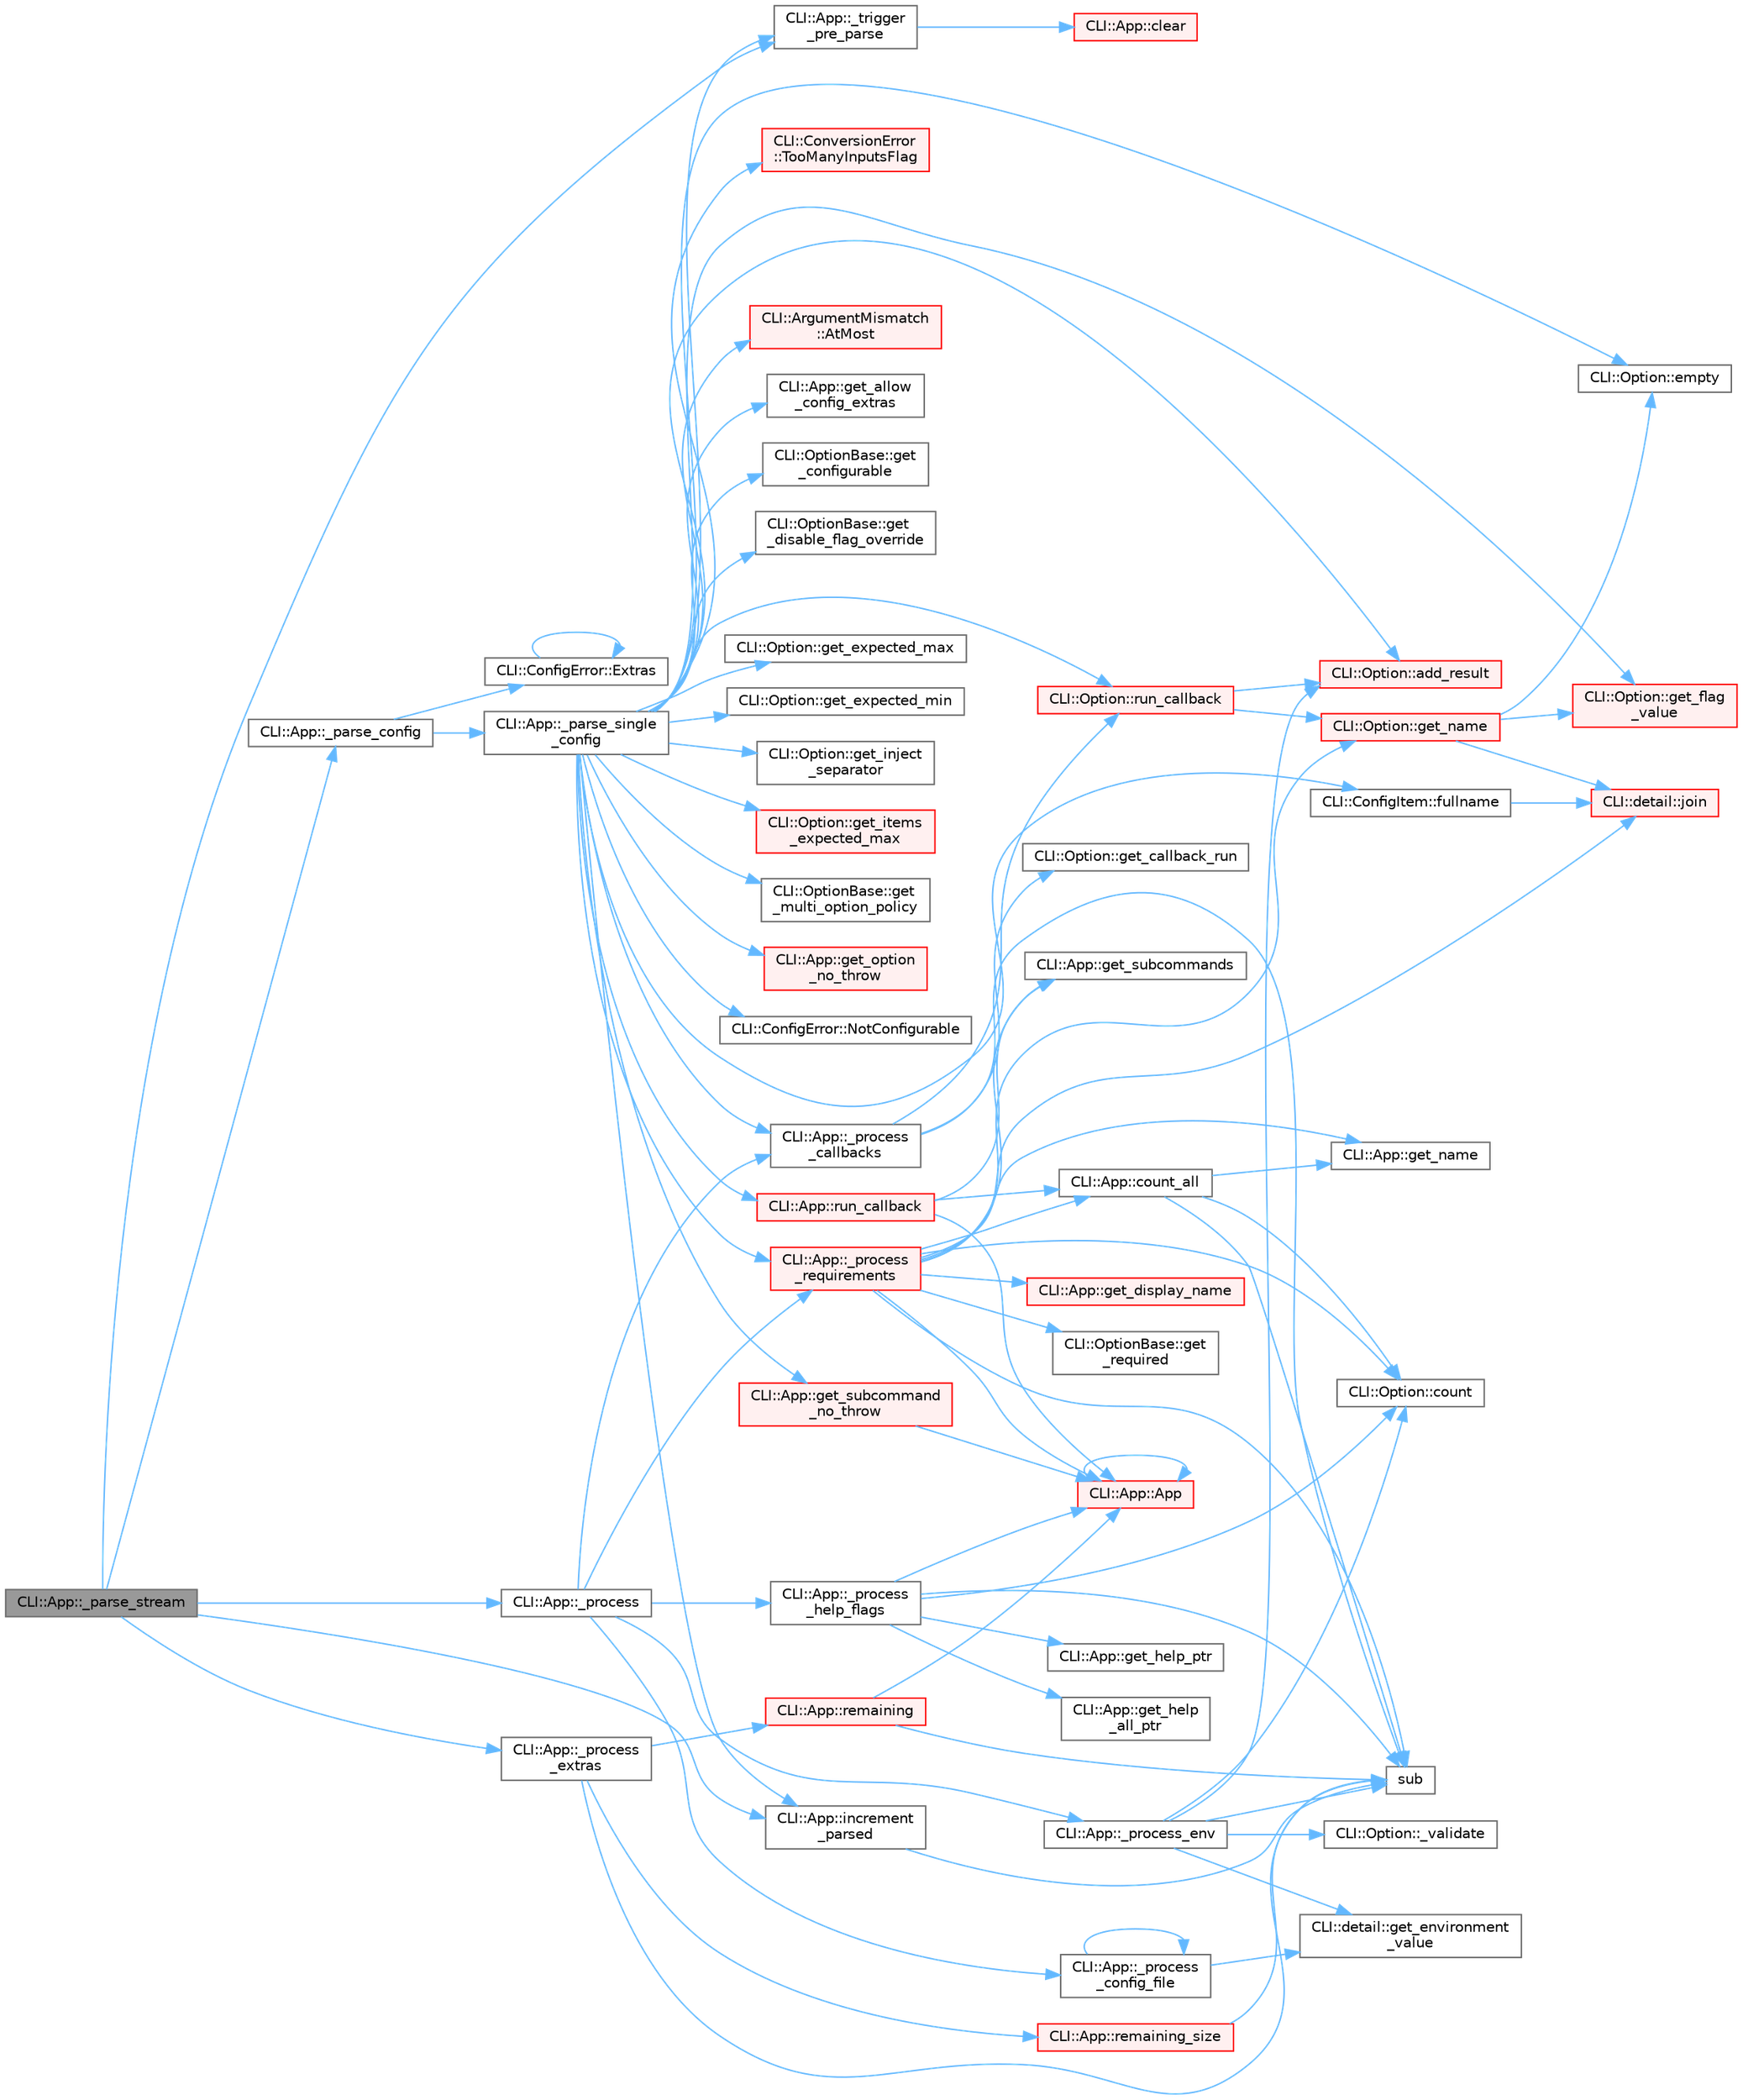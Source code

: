 digraph "CLI::App::_parse_stream"
{
 // LATEX_PDF_SIZE
  bgcolor="transparent";
  edge [fontname=Helvetica,fontsize=10,labelfontname=Helvetica,labelfontsize=10];
  node [fontname=Helvetica,fontsize=10,shape=box,height=0.2,width=0.4];
  rankdir="LR";
  Node1 [id="Node000001",label="CLI::App::_parse_stream",height=0.2,width=0.4,color="gray40", fillcolor="grey60", style="filled", fontcolor="black",tooltip="Internal function to parse a stream"];
  Node1 -> Node2 [id="edge1_Node000001_Node000002",color="steelblue1",style="solid",tooltip=" "];
  Node2 [id="Node000002",label="CLI::App::_parse_config",height=0.2,width=0.4,color="grey40", fillcolor="white", style="filled",URL="$class_c_l_i_1_1_app.html#aa3f96d744e16d91cf8a0184c77b04cea",tooltip=" "];
  Node2 -> Node3 [id="edge2_Node000002_Node000003",color="steelblue1",style="solid",tooltip=" "];
  Node3 [id="Node000003",label="CLI::App::_parse_single\l_config",height=0.2,width=0.4,color="grey40", fillcolor="white", style="filled",URL="$class_c_l_i_1_1_app.html#ae074832393118ecb597099b13794343d",tooltip="Fill in a single config option"];
  Node3 -> Node4 [id="edge3_Node000003_Node000004",color="steelblue1",style="solid",tooltip=" "];
  Node4 [id="Node000004",label="CLI::App::_process\l_callbacks",height=0.2,width=0.4,color="grey40", fillcolor="white", style="filled",URL="$class_c_l_i_1_1_app.html#ac6516089c28007d8502bb48067a60c85",tooltip="Process callbacks. Runs on all subcommands."];
  Node4 -> Node5 [id="edge4_Node000004_Node000005",color="steelblue1",style="solid",tooltip=" "];
  Node5 [id="Node000005",label="CLI::Option::get_callback_run",height=0.2,width=0.4,color="grey40", fillcolor="white", style="filled",URL="$class_c_l_i_1_1_option.html#a4c0023b0ba34fb5f230a8f09f035bd41",tooltip="See if the callback has been run already"];
  Node4 -> Node6 [id="edge5_Node000004_Node000006",color="steelblue1",style="solid",tooltip=" "];
  Node6 [id="Node000006",label="CLI::Option::run_callback",height=0.2,width=0.4,color="red", fillcolor="#FFF0F0", style="filled",URL="$class_c_l_i_1_1_option.html#a3f124f1827ca11033d591b5673fc2ac2",tooltip="Process the callback"];
  Node6 -> Node38 [id="edge6_Node000006_Node000038",color="steelblue1",style="solid",tooltip=" "];
  Node38 [id="Node000038",label="CLI::Option::add_result",height=0.2,width=0.4,color="red", fillcolor="#FFF0F0", style="filled",URL="$class_c_l_i_1_1_option.html#ae2f3035c86ed75260c3871a653f5e013",tooltip="Puts a result at the end"];
  Node6 -> Node17 [id="edge7_Node000006_Node000017",color="steelblue1",style="solid",tooltip=" "];
  Node17 [id="Node000017",label="CLI::Option::get_name",height=0.2,width=0.4,color="red", fillcolor="#FFF0F0", style="filled",URL="$class_c_l_i_1_1_option.html#a47e135d5198fd9df5b481091d2538b60",tooltip="Gets a comma separated list of names. Will include / prefer the positional name if positional is true..."];
  Node17 -> Node26 [id="edge8_Node000017_Node000026",color="steelblue1",style="solid",tooltip=" "];
  Node26 [id="Node000026",label="CLI::Option::empty",height=0.2,width=0.4,color="grey40", fillcolor="white", style="filled",URL="$class_c_l_i_1_1_option.html#ab9d324306095b7af93bc09812f5b4dec",tooltip="True if the option was not passed"];
  Node17 -> Node27 [id="edge9_Node000017_Node000027",color="steelblue1",style="solid",tooltip=" "];
  Node27 [id="Node000027",label="CLI::Option::get_flag\l_value",height=0.2,width=0.4,color="red", fillcolor="#FFF0F0", style="filled",URL="$class_c_l_i_1_1_option.html#aa006173c1a09b0ed01bff4b305b042ca",tooltip=" "];
  Node17 -> Node33 [id="edge10_Node000017_Node000033",color="steelblue1",style="solid",tooltip=" "];
  Node33 [id="Node000033",label="CLI::detail::join",height=0.2,width=0.4,color="red", fillcolor="#FFF0F0", style="filled",URL="$namespace_c_l_i_1_1detail.html#ab351f13ec104e2cba19ec6baf4a552f6",tooltip="Simple function to join a string"];
  Node4 -> Node95 [id="edge11_Node000004_Node000095",color="steelblue1",style="solid",tooltip=" "];
  Node95 [id="Node000095",label="sub",height=0.2,width=0.4,color="grey40", fillcolor="white", style="filled",URL="$svd__common_8h.html#abbcc1b1ba3de417b2c556b7a2f6d54f6",tooltip=" "];
  Node3 -> Node96 [id="edge12_Node000003_Node000096",color="steelblue1",style="solid",tooltip=" "];
  Node96 [id="Node000096",label="CLI::App::_process\l_requirements",height=0.2,width=0.4,color="red", fillcolor="#FFF0F0", style="filled",URL="$class_c_l_i_1_1_app.html#a3840d250a48a79d944900932f697a026",tooltip="Verify required options and cross requirements. Subcommands too (only if selected)."];
  Node96 -> Node97 [id="edge13_Node000096_Node000097",color="steelblue1",style="solid",tooltip=" "];
  Node97 [id="Node000097",label="CLI::App::App",height=0.2,width=0.4,color="red", fillcolor="#FFF0F0", style="filled",URL="$class_c_l_i_1_1_app.html#a8f5ebc36dcdff351cce50e3d3b89974f",tooltip="Special private constructor for subcommand"];
  Node97 -> Node97 [id="edge14_Node000097_Node000097",color="steelblue1",style="solid",tooltip=" "];
  Node96 -> Node117 [id="edge15_Node000096_Node000117",color="steelblue1",style="solid",tooltip=" "];
  Node117 [id="Node000117",label="CLI::Option::count",height=0.2,width=0.4,color="grey40", fillcolor="white", style="filled",URL="$class_c_l_i_1_1_option.html#a80fde04b01db5b894001fb9c0c86be88",tooltip="Count the total number of times an option was passed"];
  Node96 -> Node118 [id="edge16_Node000096_Node000118",color="steelblue1",style="solid",tooltip=" "];
  Node118 [id="Node000118",label="CLI::App::count_all",height=0.2,width=0.4,color="grey40", fillcolor="white", style="filled",URL="$class_c_l_i_1_1_app.html#a3bb4dd36c5381cd168ab76ee8551c92e",tooltip=" "];
  Node118 -> Node117 [id="edge17_Node000118_Node000117",color="steelblue1",style="solid",tooltip=" "];
  Node118 -> Node119 [id="edge18_Node000118_Node000119",color="steelblue1",style="solid",tooltip=" "];
  Node119 [id="Node000119",label="CLI::App::get_name",height=0.2,width=0.4,color="grey40", fillcolor="white", style="filled",URL="$class_c_l_i_1_1_app.html#af49a4f4b6c019a65a10b3c1bd830a1f8",tooltip="Get the name of the current app"];
  Node118 -> Node95 [id="edge19_Node000118_Node000095",color="steelblue1",style="solid",tooltip=" "];
  Node96 -> Node120 [id="edge20_Node000096_Node000120",color="steelblue1",style="solid",tooltip=" "];
  Node120 [id="Node000120",label="CLI::App::get_display_name",height=0.2,width=0.4,color="red", fillcolor="#FFF0F0", style="filled",URL="$class_c_l_i_1_1_app.html#a736e63f491740246feb71216802ed4df",tooltip="Get a display name for an app"];
  Node96 -> Node119 [id="edge21_Node000096_Node000119",color="steelblue1",style="solid",tooltip=" "];
  Node96 -> Node17 [id="edge22_Node000096_Node000017",color="steelblue1",style="solid",tooltip=" "];
  Node96 -> Node122 [id="edge23_Node000096_Node000122",color="steelblue1",style="solid",tooltip=" "];
  Node122 [id="Node000122",label="CLI::OptionBase::get\l_required",height=0.2,width=0.4,color="grey40", fillcolor="white", style="filled",URL="$class_c_l_i_1_1_option_base.html#a4a2814630a3bb90e590787ce42d328c0",tooltip="True if this is a required option"];
  Node96 -> Node123 [id="edge24_Node000096_Node000123",color="steelblue1",style="solid",tooltip=" "];
  Node123 [id="Node000123",label="CLI::App::get_subcommands",height=0.2,width=0.4,color="grey40", fillcolor="white", style="filled",URL="$class_c_l_i_1_1_app.html#acf060646654eaf47a4cf608f5e4d03b1",tooltip=" "];
  Node96 -> Node33 [id="edge25_Node000096_Node000033",color="steelblue1",style="solid",tooltip=" "];
  Node96 -> Node95 [id="edge26_Node000096_Node000095",color="steelblue1",style="solid",tooltip=" "];
  Node3 -> Node127 [id="edge27_Node000003_Node000127",color="steelblue1",style="solid",tooltip=" "];
  Node127 [id="Node000127",label="CLI::App::_trigger\l_pre_parse",height=0.2,width=0.4,color="grey40", fillcolor="white", style="filled",URL="$class_c_l_i_1_1_app.html#a57077112a33519d62d231789443f2651",tooltip="Trigger the pre_parse callback if needed"];
  Node127 -> Node128 [id="edge28_Node000127_Node000128",color="steelblue1",style="solid",tooltip=" "];
  Node128 [id="Node000128",label="CLI::App::clear",height=0.2,width=0.4,color="red", fillcolor="#FFF0F0", style="filled",URL="$class_c_l_i_1_1_app.html#a7bb470114825ed4b4cdc1421e967f02d",tooltip="Reset the parsed data"];
  Node3 -> Node38 [id="edge29_Node000003_Node000038",color="steelblue1",style="solid",tooltip=" "];
  Node3 -> Node12 [id="edge30_Node000003_Node000012",color="steelblue1",style="solid",tooltip=" "];
  Node12 [id="Node000012",label="CLI::ArgumentMismatch\l::AtMost",height=0.2,width=0.4,color="red", fillcolor="#FFF0F0", style="filled",URL="$class_c_l_i_1_1_argument_mismatch.html#ae13fac165ff6b4fdc588d364dbaa85bf",tooltip=" "];
  Node3 -> Node26 [id="edge31_Node000003_Node000026",color="steelblue1",style="solid",tooltip=" "];
  Node3 -> Node130 [id="edge32_Node000003_Node000130",color="steelblue1",style="solid",tooltip=" "];
  Node130 [id="Node000130",label="CLI::ConfigItem::fullname",height=0.2,width=0.4,color="grey40", fillcolor="white", style="filled",URL="$struct_c_l_i_1_1_config_item.html#ac829bf741affddf7e7a292d8f9cc4dab",tooltip="The list of parents and name joined by \".\""];
  Node130 -> Node33 [id="edge33_Node000130_Node000033",color="steelblue1",style="solid",tooltip=" "];
  Node3 -> Node131 [id="edge34_Node000003_Node000131",color="steelblue1",style="solid",tooltip=" "];
  Node131 [id="Node000131",label="CLI::App::get_allow\l_config_extras",height=0.2,width=0.4,color="grey40", fillcolor="white", style="filled",URL="$class_c_l_i_1_1_app.html#ad07e5cd44e37fa6adc36bde110ab963a",tooltip="Get the status of allow extras"];
  Node3 -> Node132 [id="edge35_Node000003_Node000132",color="steelblue1",style="solid",tooltip=" "];
  Node132 [id="Node000132",label="CLI::OptionBase::get\l_configurable",height=0.2,width=0.4,color="grey40", fillcolor="white", style="filled",URL="$class_c_l_i_1_1_option_base.html#a794bf202a485c85be3337a1989b210f5",tooltip="The status of configurable"];
  Node3 -> Node133 [id="edge36_Node000003_Node000133",color="steelblue1",style="solid",tooltip=" "];
  Node133 [id="Node000133",label="CLI::OptionBase::get\l_disable_flag_override",height=0.2,width=0.4,color="grey40", fillcolor="white", style="filled",URL="$class_c_l_i_1_1_option_base.html#ae86ec9b363f987e6ee429c758964e314",tooltip="The status of configurable"];
  Node3 -> Node40 [id="edge37_Node000003_Node000040",color="steelblue1",style="solid",tooltip=" "];
  Node40 [id="Node000040",label="CLI::Option::get_expected_max",height=0.2,width=0.4,color="grey40", fillcolor="white", style="filled",URL="$class_c_l_i_1_1_option.html#abc2f07af59e6a602ea6295486360f349",tooltip="The max number of times the option expects to be included"];
  Node3 -> Node134 [id="edge38_Node000003_Node000134",color="steelblue1",style="solid",tooltip=" "];
  Node134 [id="Node000134",label="CLI::Option::get_expected_min",height=0.2,width=0.4,color="grey40", fillcolor="white", style="filled",URL="$class_c_l_i_1_1_option.html#aba45c2317a24bbecd46778a0ed8a1951",tooltip="The number of times the option expects to be included"];
  Node3 -> Node27 [id="edge39_Node000003_Node000027",color="steelblue1",style="solid",tooltip=" "];
  Node3 -> Node135 [id="edge40_Node000003_Node000135",color="steelblue1",style="solid",tooltip=" "];
  Node135 [id="Node000135",label="CLI::Option::get_inject\l_separator",height=0.2,width=0.4,color="grey40", fillcolor="white", style="filled",URL="$class_c_l_i_1_1_option.html#a88a9148534376eb78670c21c4fa71784",tooltip="Return the inject_separator flag"];
  Node3 -> Node13 [id="edge41_Node000003_Node000013",color="steelblue1",style="solid",tooltip=" "];
  Node13 [id="Node000013",label="CLI::Option::get_items\l_expected_max",height=0.2,width=0.4,color="red", fillcolor="#FFF0F0", style="filled",URL="$class_c_l_i_1_1_option.html#a7bdc3555509b93cbd8d5b9b2ccb3b016",tooltip="Get the maximum number of items expected to be returned and used for the callback"];
  Node3 -> Node136 [id="edge42_Node000003_Node000136",color="steelblue1",style="solid",tooltip=" "];
  Node136 [id="Node000136",label="CLI::OptionBase::get\l_multi_option_policy",height=0.2,width=0.4,color="grey40", fillcolor="white", style="filled",URL="$class_c_l_i_1_1_option_base.html#a7005856406c1e8ca05ad3aa7f9226cda",tooltip="The status of the multi option policy"];
  Node3 -> Node102 [id="edge43_Node000003_Node000102",color="steelblue1",style="solid",tooltip=" "];
  Node102 [id="Node000102",label="CLI::App::get_option\l_no_throw",height=0.2,width=0.4,color="red", fillcolor="#FFF0F0", style="filled",URL="$class_c_l_i_1_1_app.html#a029d50d6fdfde25e7f3e94ef2e525ccc",tooltip="Get an option by name (noexcept non-const version)"];
  Node3 -> Node137 [id="edge44_Node000003_Node000137",color="steelblue1",style="solid",tooltip=" "];
  Node137 [id="Node000137",label="CLI::App::get_subcommand\l_no_throw",height=0.2,width=0.4,color="red", fillcolor="#FFF0F0", style="filled",URL="$class_c_l_i_1_1_app.html#a82646dab94512252952125c694568f97",tooltip=" "];
  Node137 -> Node97 [id="edge45_Node000137_Node000097",color="steelblue1",style="solid",tooltip=" "];
  Node3 -> Node139 [id="edge46_Node000003_Node000139",color="steelblue1",style="solid",tooltip=" "];
  Node139 [id="Node000139",label="CLI::App::increment\l_parsed",height=0.2,width=0.4,color="grey40", fillcolor="white", style="filled",URL="$class_c_l_i_1_1_app.html#a4fc023a136ef5d295fc551748422a364",tooltip="Internal function to recursively increment the parsed counter on the current app as well unnamed subc..."];
  Node139 -> Node95 [id="edge47_Node000139_Node000095",color="steelblue1",style="solid",tooltip=" "];
  Node3 -> Node140 [id="edge48_Node000003_Node000140",color="steelblue1",style="solid",tooltip=" "];
  Node140 [id="Node000140",label="CLI::ConfigError::NotConfigurable",height=0.2,width=0.4,color="grey40", fillcolor="white", style="filled",URL="$class_c_l_i_1_1_config_error.html#a909ce236b2deb557277721a8cb8bcbcc",tooltip=" "];
  Node3 -> Node141 [id="edge49_Node000003_Node000141",color="steelblue1",style="solid",tooltip=" "];
  Node141 [id="Node000141",label="CLI::App::run_callback",height=0.2,width=0.4,color="red", fillcolor="#FFF0F0", style="filled",URL="$class_c_l_i_1_1_app.html#a69fd5aeae3dc62e9774094cc46dd92b7",tooltip="Internal function to run (App) callback, bottom up"];
  Node141 -> Node97 [id="edge50_Node000141_Node000097",color="steelblue1",style="solid",tooltip=" "];
  Node141 -> Node118 [id="edge51_Node000141_Node000118",color="steelblue1",style="solid",tooltip=" "];
  Node141 -> Node123 [id="edge52_Node000141_Node000123",color="steelblue1",style="solid",tooltip=" "];
  Node3 -> Node6 [id="edge53_Node000003_Node000006",color="steelblue1",style="solid",tooltip=" "];
  Node3 -> Node143 [id="edge54_Node000003_Node000143",color="steelblue1",style="solid",tooltip=" "];
  Node143 [id="Node000143",label="CLI::ConversionError\l::TooManyInputsFlag",height=0.2,width=0.4,color="red", fillcolor="#FFF0F0", style="filled",URL="$class_c_l_i_1_1_conversion_error.html#afcf6df5e47b430c4083465a07f2ba037",tooltip=" "];
  Node2 -> Node145 [id="edge55_Node000002_Node000145",color="steelblue1",style="solid",tooltip=" "];
  Node145 [id="Node000145",label="CLI::ConfigError::Extras",height=0.2,width=0.4,color="grey40", fillcolor="white", style="filled",URL="$class_c_l_i_1_1_config_error.html#ac99a7b10ea5e947f4a89a82f7a40870c",tooltip=" "];
  Node145 -> Node145 [id="edge56_Node000145_Node000145",color="steelblue1",style="solid",tooltip=" "];
  Node1 -> Node146 [id="edge57_Node000001_Node000146",color="steelblue1",style="solid",tooltip=" "];
  Node146 [id="Node000146",label="CLI::App::_process",height=0.2,width=0.4,color="grey40", fillcolor="white", style="filled",URL="$class_c_l_i_1_1_app.html#a967bc16be75497ee8fe18728d3750a7d",tooltip="Process callbacks and such."];
  Node146 -> Node4 [id="edge58_Node000146_Node000004",color="steelblue1",style="solid",tooltip=" "];
  Node146 -> Node147 [id="edge59_Node000146_Node000147",color="steelblue1",style="solid",tooltip=" "];
  Node147 [id="Node000147",label="CLI::App::_process\l_config_file",height=0.2,width=0.4,color="grey40", fillcolor="white", style="filled",URL="$class_c_l_i_1_1_app.html#a4f7167feaea8b3cc01e1ac76dee0d7e1",tooltip="Read and process a configuration file (main app only)"];
  Node147 -> Node147 [id="edge60_Node000147_Node000147",color="steelblue1",style="solid",tooltip=" "];
  Node147 -> Node148 [id="edge61_Node000147_Node000148",color="steelblue1",style="solid",tooltip=" "];
  Node148 [id="Node000148",label="CLI::detail::get_environment\l_value",height=0.2,width=0.4,color="grey40", fillcolor="white", style="filled",URL="$namespace_c_l_i_1_1detail.html#aae4cdb1746f78c5d64ff2fada0dd7742",tooltip="get the value of an environmental variable or empty string if empty"];
  Node146 -> Node149 [id="edge62_Node000146_Node000149",color="steelblue1",style="solid",tooltip=" "];
  Node149 [id="Node000149",label="CLI::App::_process_env",height=0.2,width=0.4,color="grey40", fillcolor="white", style="filled",URL="$class_c_l_i_1_1_app.html#a7045703777a6954efb589983c4325770",tooltip="Get envname options if not yet passed. Runs on all subcommands."];
  Node149 -> Node36 [id="edge63_Node000149_Node000036",color="steelblue1",style="solid",tooltip=" "];
  Node36 [id="Node000036",label="CLI::Option::_validate",height=0.2,width=0.4,color="grey40", fillcolor="white", style="filled",URL="$class_c_l_i_1_1_option.html#afd4ba41c3478ceb636fdfc4dfdfcb2b3",tooltip=" "];
  Node149 -> Node38 [id="edge64_Node000149_Node000038",color="steelblue1",style="solid",tooltip=" "];
  Node149 -> Node117 [id="edge65_Node000149_Node000117",color="steelblue1",style="solid",tooltip=" "];
  Node149 -> Node148 [id="edge66_Node000149_Node000148",color="steelblue1",style="solid",tooltip=" "];
  Node149 -> Node95 [id="edge67_Node000149_Node000095",color="steelblue1",style="solid",tooltip=" "];
  Node146 -> Node150 [id="edge68_Node000146_Node000150",color="steelblue1",style="solid",tooltip=" "];
  Node150 [id="Node000150",label="CLI::App::_process\l_help_flags",height=0.2,width=0.4,color="grey40", fillcolor="white", style="filled",URL="$class_c_l_i_1_1_app.html#a3516feafb524231a5f2ab07e75d54afe",tooltip=" "];
  Node150 -> Node97 [id="edge69_Node000150_Node000097",color="steelblue1",style="solid",tooltip=" "];
  Node150 -> Node117 [id="edge70_Node000150_Node000117",color="steelblue1",style="solid",tooltip=" "];
  Node150 -> Node151 [id="edge71_Node000150_Node000151",color="steelblue1",style="solid",tooltip=" "];
  Node151 [id="Node000151",label="CLI::App::get_help\l_all_ptr",height=0.2,width=0.4,color="grey40", fillcolor="white", style="filled",URL="$class_c_l_i_1_1_app.html#a55101fd7a6a2408b099b03b52f6f122e",tooltip="Get a pointer to the help all flag. (const)"];
  Node150 -> Node152 [id="edge72_Node000150_Node000152",color="steelblue1",style="solid",tooltip=" "];
  Node152 [id="Node000152",label="CLI::App::get_help_ptr",height=0.2,width=0.4,color="grey40", fillcolor="white", style="filled",URL="$class_c_l_i_1_1_app.html#a4720d5ded12ab00d3aa76bd195ad92be",tooltip="Get a pointer to the help flag."];
  Node150 -> Node95 [id="edge73_Node000150_Node000095",color="steelblue1",style="solid",tooltip=" "];
  Node146 -> Node96 [id="edge74_Node000146_Node000096",color="steelblue1",style="solid",tooltip=" "];
  Node1 -> Node153 [id="edge75_Node000001_Node000153",color="steelblue1",style="solid",tooltip=" "];
  Node153 [id="Node000153",label="CLI::App::_process\l_extras",height=0.2,width=0.4,color="grey40", fillcolor="white", style="filled",URL="$class_c_l_i_1_1_app.html#a9cab239146435fc19085b7f7081d00c7",tooltip="Throw an error if anything is left over and should not be."];
  Node153 -> Node154 [id="edge76_Node000153_Node000154",color="steelblue1",style="solid",tooltip=" "];
  Node154 [id="Node000154",label="CLI::App::remaining",height=0.2,width=0.4,color="red", fillcolor="#FFF0F0", style="filled",URL="$class_c_l_i_1_1_app.html#a2d322ab49ac0e7a937014c0a3e4e0d9f",tooltip="This returns the missing options from the current subcommand"];
  Node154 -> Node97 [id="edge77_Node000154_Node000097",color="steelblue1",style="solid",tooltip=" "];
  Node154 -> Node95 [id="edge78_Node000154_Node000095",color="steelblue1",style="solid",tooltip=" "];
  Node153 -> Node156 [id="edge79_Node000153_Node000156",color="steelblue1",style="solid",tooltip=" "];
  Node156 [id="Node000156",label="CLI::App::remaining_size",height=0.2,width=0.4,color="red", fillcolor="#FFF0F0", style="filled",URL="$class_c_l_i_1_1_app.html#a052da033d29b8ed67be7bdc405f949a0",tooltip="This returns the number of remaining options, minus the – separator"];
  Node156 -> Node95 [id="edge80_Node000156_Node000095",color="steelblue1",style="solid",tooltip=" "];
  Node153 -> Node95 [id="edge81_Node000153_Node000095",color="steelblue1",style="solid",tooltip=" "];
  Node1 -> Node127 [id="edge82_Node000001_Node000127",color="steelblue1",style="solid",tooltip=" "];
  Node1 -> Node139 [id="edge83_Node000001_Node000139",color="steelblue1",style="solid",tooltip=" "];
}
